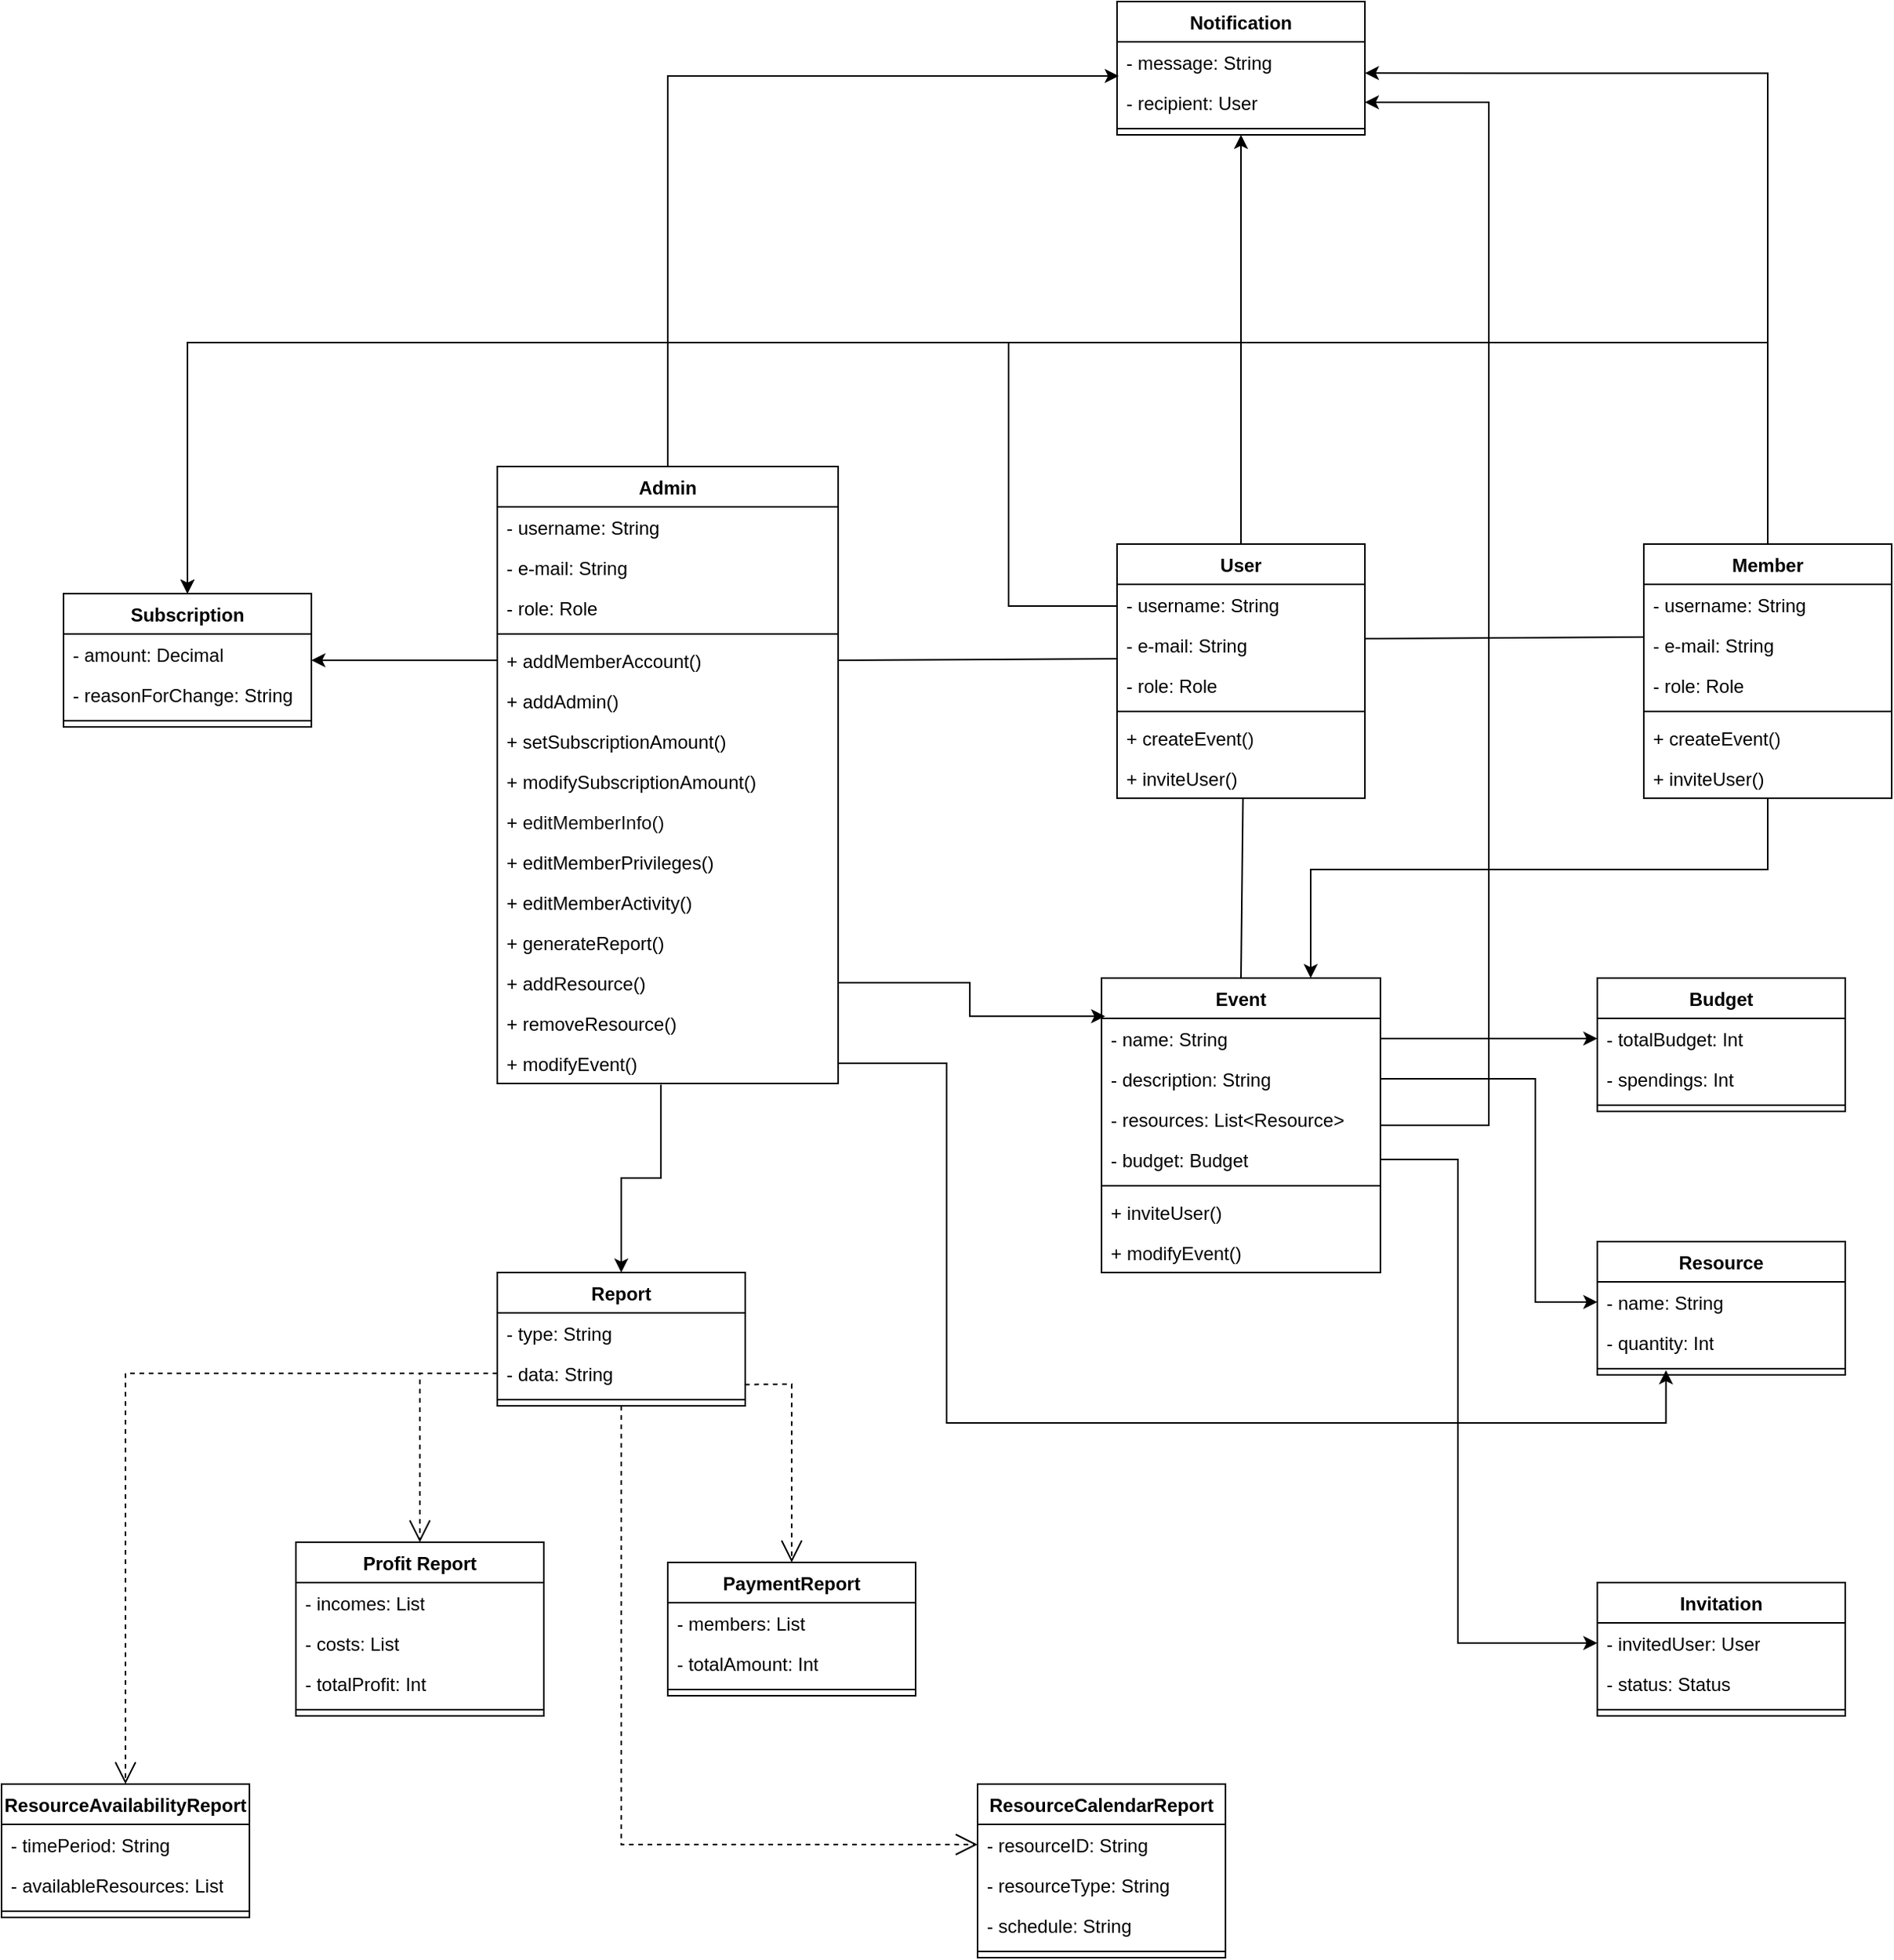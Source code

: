 <mxfile version="24.2.3" type="device">
  <diagram id="I_GkwCb0P6EoIWFP7QN5" name="Pagină-1">
    <mxGraphModel dx="1775" dy="815" grid="1" gridSize="10" guides="1" tooltips="1" connect="1" arrows="1" fold="1" page="1" pageScale="1" pageWidth="3300" pageHeight="4681" math="0" shadow="0">
      <root>
        <mxCell id="0" />
        <mxCell id="1" parent="0" />
        <mxCell id="id1xFzcd4mwG0XDp28xs-1" value="Admin" style="swimlane;fontStyle=1;align=center;verticalAlign=top;childLayout=stackLayout;horizontal=1;startSize=26;horizontalStack=0;resizeParent=1;resizeParentMax=0;resizeLast=0;collapsible=1;marginBottom=0;whiteSpace=wrap;html=1;" vertex="1" parent="1">
          <mxGeometry x="610" y="360" width="220" height="398" as="geometry" />
        </mxCell>
        <mxCell id="id1xFzcd4mwG0XDp28xs-2" value="- username: String" style="text;strokeColor=none;fillColor=none;align=left;verticalAlign=top;spacingLeft=4;spacingRight=4;overflow=hidden;rotatable=0;points=[[0,0.5],[1,0.5]];portConstraint=eastwest;whiteSpace=wrap;html=1;" vertex="1" parent="id1xFzcd4mwG0XDp28xs-1">
          <mxGeometry y="26" width="220" height="26" as="geometry" />
        </mxCell>
        <mxCell id="id1xFzcd4mwG0XDp28xs-3" value="- e-mail: String" style="text;strokeColor=none;fillColor=none;align=left;verticalAlign=top;spacingLeft=4;spacingRight=4;overflow=hidden;rotatable=0;points=[[0,0.5],[1,0.5]];portConstraint=eastwest;whiteSpace=wrap;html=1;" vertex="1" parent="id1xFzcd4mwG0XDp28xs-1">
          <mxGeometry y="52" width="220" height="26" as="geometry" />
        </mxCell>
        <mxCell id="id1xFzcd4mwG0XDp28xs-4" value="- role: Role" style="text;strokeColor=none;fillColor=none;align=left;verticalAlign=top;spacingLeft=4;spacingRight=4;overflow=hidden;rotatable=0;points=[[0,0.5],[1,0.5]];portConstraint=eastwest;whiteSpace=wrap;html=1;" vertex="1" parent="id1xFzcd4mwG0XDp28xs-1">
          <mxGeometry y="78" width="220" height="26" as="geometry" />
        </mxCell>
        <mxCell id="id1xFzcd4mwG0XDp28xs-5" value="" style="line;strokeWidth=1;fillColor=none;align=left;verticalAlign=middle;spacingTop=-1;spacingLeft=3;spacingRight=3;rotatable=0;labelPosition=right;points=[];portConstraint=eastwest;strokeColor=inherit;" vertex="1" parent="id1xFzcd4mwG0XDp28xs-1">
          <mxGeometry y="104" width="220" height="8" as="geometry" />
        </mxCell>
        <mxCell id="id1xFzcd4mwG0XDp28xs-6" value="+ addMemberAccount()" style="text;strokeColor=none;fillColor=none;align=left;verticalAlign=top;spacingLeft=4;spacingRight=4;overflow=hidden;rotatable=0;points=[[0,0.5],[1,0.5]];portConstraint=eastwest;whiteSpace=wrap;html=1;" vertex="1" parent="id1xFzcd4mwG0XDp28xs-1">
          <mxGeometry y="112" width="220" height="26" as="geometry" />
        </mxCell>
        <mxCell id="id1xFzcd4mwG0XDp28xs-7" value="+ addAdmin()" style="text;strokeColor=none;fillColor=none;align=left;verticalAlign=top;spacingLeft=4;spacingRight=4;overflow=hidden;rotatable=0;points=[[0,0.5],[1,0.5]];portConstraint=eastwest;whiteSpace=wrap;html=1;" vertex="1" parent="id1xFzcd4mwG0XDp28xs-1">
          <mxGeometry y="138" width="220" height="26" as="geometry" />
        </mxCell>
        <mxCell id="id1xFzcd4mwG0XDp28xs-71" value="+ setSubscriptionAmount()" style="text;strokeColor=none;fillColor=none;align=left;verticalAlign=top;spacingLeft=4;spacingRight=4;overflow=hidden;rotatable=0;points=[[0,0.5],[1,0.5]];portConstraint=eastwest;whiteSpace=wrap;html=1;" vertex="1" parent="id1xFzcd4mwG0XDp28xs-1">
          <mxGeometry y="164" width="220" height="26" as="geometry" />
        </mxCell>
        <mxCell id="id1xFzcd4mwG0XDp28xs-72" value="+ modifySubscriptionAmount()" style="text;strokeColor=none;fillColor=none;align=left;verticalAlign=top;spacingLeft=4;spacingRight=4;overflow=hidden;rotatable=0;points=[[0,0.5],[1,0.5]];portConstraint=eastwest;whiteSpace=wrap;html=1;" vertex="1" parent="id1xFzcd4mwG0XDp28xs-1">
          <mxGeometry y="190" width="220" height="26" as="geometry" />
        </mxCell>
        <mxCell id="id1xFzcd4mwG0XDp28xs-25" value="+&amp;nbsp;&lt;span style=&quot;font-size: var(--cib-type-body1-font-size); font-weight: var(--cib-type-body1-font-weight); color: rgb(17, 17, 17);&quot;&gt;editMemberInfo()&lt;/span&gt;" style="text;strokeColor=none;fillColor=none;align=left;verticalAlign=top;spacingLeft=4;spacingRight=4;overflow=hidden;rotatable=0;points=[[0,0.5],[1,0.5]];portConstraint=eastwest;whiteSpace=wrap;html=1;" vertex="1" parent="id1xFzcd4mwG0XDp28xs-1">
          <mxGeometry y="216" width="220" height="26" as="geometry" />
        </mxCell>
        <mxCell id="id1xFzcd4mwG0XDp28xs-26" value="+ editMemberPrivileges()" style="text;strokeColor=none;fillColor=none;align=left;verticalAlign=top;spacingLeft=4;spacingRight=4;overflow=hidden;rotatable=0;points=[[0,0.5],[1,0.5]];portConstraint=eastwest;whiteSpace=wrap;html=1;" vertex="1" parent="id1xFzcd4mwG0XDp28xs-1">
          <mxGeometry y="242" width="220" height="26" as="geometry" />
        </mxCell>
        <mxCell id="id1xFzcd4mwG0XDp28xs-27" value="+ editMemberActivity()" style="text;strokeColor=none;fillColor=none;align=left;verticalAlign=top;spacingLeft=4;spacingRight=4;overflow=hidden;rotatable=0;points=[[0,0.5],[1,0.5]];portConstraint=eastwest;whiteSpace=wrap;html=1;" vertex="1" parent="id1xFzcd4mwG0XDp28xs-1">
          <mxGeometry y="268" width="220" height="26" as="geometry" />
        </mxCell>
        <mxCell id="id1xFzcd4mwG0XDp28xs-94" value="+ generateReport()" style="text;strokeColor=none;fillColor=none;align=left;verticalAlign=top;spacingLeft=4;spacingRight=4;overflow=hidden;rotatable=0;points=[[0,0.5],[1,0.5]];portConstraint=eastwest;whiteSpace=wrap;html=1;" vertex="1" parent="id1xFzcd4mwG0XDp28xs-1">
          <mxGeometry y="294" width="220" height="26" as="geometry" />
        </mxCell>
        <mxCell id="id1xFzcd4mwG0XDp28xs-82" value="+ addResource()" style="text;strokeColor=none;fillColor=none;align=left;verticalAlign=top;spacingLeft=4;spacingRight=4;overflow=hidden;rotatable=0;points=[[0,0.5],[1,0.5]];portConstraint=eastwest;whiteSpace=wrap;html=1;" vertex="1" parent="id1xFzcd4mwG0XDp28xs-1">
          <mxGeometry y="320" width="220" height="26" as="geometry" />
        </mxCell>
        <mxCell id="id1xFzcd4mwG0XDp28xs-83" value="+ removeResource()" style="text;strokeColor=none;fillColor=none;align=left;verticalAlign=top;spacingLeft=4;spacingRight=4;overflow=hidden;rotatable=0;points=[[0,0.5],[1,0.5]];portConstraint=eastwest;whiteSpace=wrap;html=1;" vertex="1" parent="id1xFzcd4mwG0XDp28xs-1">
          <mxGeometry y="346" width="220" height="26" as="geometry" />
        </mxCell>
        <mxCell id="id1xFzcd4mwG0XDp28xs-122" value="+ modifyEvent()" style="text;strokeColor=none;fillColor=none;align=left;verticalAlign=top;spacingLeft=4;spacingRight=4;overflow=hidden;rotatable=0;points=[[0,0.5],[1,0.5]];portConstraint=eastwest;whiteSpace=wrap;html=1;" vertex="1" parent="id1xFzcd4mwG0XDp28xs-1">
          <mxGeometry y="372" width="220" height="26" as="geometry" />
        </mxCell>
        <mxCell id="id1xFzcd4mwG0XDp28xs-13" value="Member" style="swimlane;fontStyle=1;align=center;verticalAlign=top;childLayout=stackLayout;horizontal=1;startSize=26;horizontalStack=0;resizeParent=1;resizeParentMax=0;resizeLast=0;collapsible=1;marginBottom=0;whiteSpace=wrap;html=1;" vertex="1" parent="1">
          <mxGeometry x="1350" y="410" width="160" height="164" as="geometry" />
        </mxCell>
        <mxCell id="id1xFzcd4mwG0XDp28xs-14" value="- username: String" style="text;strokeColor=none;fillColor=none;align=left;verticalAlign=top;spacingLeft=4;spacingRight=4;overflow=hidden;rotatable=0;points=[[0,0.5],[1,0.5]];portConstraint=eastwest;whiteSpace=wrap;html=1;" vertex="1" parent="id1xFzcd4mwG0XDp28xs-13">
          <mxGeometry y="26" width="160" height="26" as="geometry" />
        </mxCell>
        <mxCell id="id1xFzcd4mwG0XDp28xs-15" value="- e-mail: String" style="text;strokeColor=none;fillColor=none;align=left;verticalAlign=top;spacingLeft=4;spacingRight=4;overflow=hidden;rotatable=0;points=[[0,0.5],[1,0.5]];portConstraint=eastwest;whiteSpace=wrap;html=1;" vertex="1" parent="id1xFzcd4mwG0XDp28xs-13">
          <mxGeometry y="52" width="160" height="26" as="geometry" />
        </mxCell>
        <mxCell id="id1xFzcd4mwG0XDp28xs-16" value="- role: Role" style="text;strokeColor=none;fillColor=none;align=left;verticalAlign=top;spacingLeft=4;spacingRight=4;overflow=hidden;rotatable=0;points=[[0,0.5],[1,0.5]];portConstraint=eastwest;whiteSpace=wrap;html=1;" vertex="1" parent="id1xFzcd4mwG0XDp28xs-13">
          <mxGeometry y="78" width="160" height="26" as="geometry" />
        </mxCell>
        <mxCell id="id1xFzcd4mwG0XDp28xs-17" value="" style="line;strokeWidth=1;fillColor=none;align=left;verticalAlign=middle;spacingTop=-1;spacingLeft=3;spacingRight=3;rotatable=0;labelPosition=right;points=[];portConstraint=eastwest;strokeColor=inherit;" vertex="1" parent="id1xFzcd4mwG0XDp28xs-13">
          <mxGeometry y="104" width="160" height="8" as="geometry" />
        </mxCell>
        <mxCell id="id1xFzcd4mwG0XDp28xs-135" value="+ createEvent&lt;span style=&quot;font-size: var(--cib-type-body1-font-size); font-weight: var(--cib-type-body1-font-weight); color: rgb(17, 17, 17);&quot;&gt;()&lt;/span&gt;" style="text;strokeColor=none;fillColor=none;align=left;verticalAlign=top;spacingLeft=4;spacingRight=4;overflow=hidden;rotatable=0;points=[[0,0.5],[1,0.5]];portConstraint=eastwest;whiteSpace=wrap;html=1;" vertex="1" parent="id1xFzcd4mwG0XDp28xs-13">
          <mxGeometry y="112" width="160" height="26" as="geometry" />
        </mxCell>
        <mxCell id="id1xFzcd4mwG0XDp28xs-137" value="+ inviteUser()" style="text;strokeColor=none;fillColor=none;align=left;verticalAlign=top;spacingLeft=4;spacingRight=4;overflow=hidden;rotatable=0;points=[[0,0.5],[1,0.5]];portConstraint=eastwest;whiteSpace=wrap;html=1;" vertex="1" parent="id1xFzcd4mwG0XDp28xs-13">
          <mxGeometry y="138" width="160" height="26" as="geometry" />
        </mxCell>
        <mxCell id="id1xFzcd4mwG0XDp28xs-151" style="edgeStyle=orthogonalEdgeStyle;rounded=0;orthogonalLoop=1;jettySize=auto;html=1;entryX=0.5;entryY=0;entryDx=0;entryDy=0;exitX=0;exitY=0.5;exitDx=0;exitDy=0;" edge="1" parent="1" source="id1xFzcd4mwG0XDp28xs-41" target="id1xFzcd4mwG0XDp28xs-73">
          <mxGeometry relative="1" as="geometry">
            <Array as="points">
              <mxPoint x="940" y="450" />
              <mxPoint x="940" y="280" />
              <mxPoint x="410" y="280" />
            </Array>
          </mxGeometry>
        </mxCell>
        <mxCell id="id1xFzcd4mwG0XDp28xs-169" style="edgeStyle=orthogonalEdgeStyle;rounded=0;orthogonalLoop=1;jettySize=auto;html=1;entryX=0.5;entryY=1;entryDx=0;entryDy=0;" edge="1" parent="1" source="id1xFzcd4mwG0XDp28xs-40" target="id1xFzcd4mwG0XDp28xs-123">
          <mxGeometry relative="1" as="geometry" />
        </mxCell>
        <mxCell id="id1xFzcd4mwG0XDp28xs-40" value="User" style="swimlane;fontStyle=1;align=center;verticalAlign=top;childLayout=stackLayout;horizontal=1;startSize=26;horizontalStack=0;resizeParent=1;resizeParentMax=0;resizeLast=0;collapsible=1;marginBottom=0;whiteSpace=wrap;html=1;" vertex="1" parent="1">
          <mxGeometry x="1010" y="410" width="160" height="164" as="geometry" />
        </mxCell>
        <mxCell id="id1xFzcd4mwG0XDp28xs-41" value="- username: String" style="text;strokeColor=none;fillColor=none;align=left;verticalAlign=top;spacingLeft=4;spacingRight=4;overflow=hidden;rotatable=0;points=[[0,0.5],[1,0.5]];portConstraint=eastwest;whiteSpace=wrap;html=1;" vertex="1" parent="id1xFzcd4mwG0XDp28xs-40">
          <mxGeometry y="26" width="160" height="26" as="geometry" />
        </mxCell>
        <mxCell id="id1xFzcd4mwG0XDp28xs-42" value="- e-mail: String" style="text;strokeColor=none;fillColor=none;align=left;verticalAlign=top;spacingLeft=4;spacingRight=4;overflow=hidden;rotatable=0;points=[[0,0.5],[1,0.5]];portConstraint=eastwest;whiteSpace=wrap;html=1;" vertex="1" parent="id1xFzcd4mwG0XDp28xs-40">
          <mxGeometry y="52" width="160" height="26" as="geometry" />
        </mxCell>
        <mxCell id="id1xFzcd4mwG0XDp28xs-43" value="- role: Role" style="text;strokeColor=none;fillColor=none;align=left;verticalAlign=top;spacingLeft=4;spacingRight=4;overflow=hidden;rotatable=0;points=[[0,0.5],[1,0.5]];portConstraint=eastwest;whiteSpace=wrap;html=1;" vertex="1" parent="id1xFzcd4mwG0XDp28xs-40">
          <mxGeometry y="78" width="160" height="26" as="geometry" />
        </mxCell>
        <mxCell id="id1xFzcd4mwG0XDp28xs-44" value="" style="line;strokeWidth=1;fillColor=none;align=left;verticalAlign=middle;spacingTop=-1;spacingLeft=3;spacingRight=3;rotatable=0;labelPosition=right;points=[];portConstraint=eastwest;strokeColor=inherit;" vertex="1" parent="id1xFzcd4mwG0XDp28xs-40">
          <mxGeometry y="104" width="160" height="8" as="geometry" />
        </mxCell>
        <mxCell id="id1xFzcd4mwG0XDp28xs-45" value="+ createEvent&lt;span style=&quot;font-size: var(--cib-type-body1-font-size); font-weight: var(--cib-type-body1-font-weight); color: rgb(17, 17, 17);&quot;&gt;()&lt;/span&gt;" style="text;strokeColor=none;fillColor=none;align=left;verticalAlign=top;spacingLeft=4;spacingRight=4;overflow=hidden;rotatable=0;points=[[0,0.5],[1,0.5]];portConstraint=eastwest;whiteSpace=wrap;html=1;" vertex="1" parent="id1xFzcd4mwG0XDp28xs-40">
          <mxGeometry y="112" width="160" height="26" as="geometry" />
        </mxCell>
        <mxCell id="id1xFzcd4mwG0XDp28xs-46" value="+ inviteUser()" style="text;strokeColor=none;fillColor=none;align=left;verticalAlign=top;spacingLeft=4;spacingRight=4;overflow=hidden;rotatable=0;points=[[0,0.5],[1,0.5]];portConstraint=eastwest;whiteSpace=wrap;html=1;" vertex="1" parent="id1xFzcd4mwG0XDp28xs-40">
          <mxGeometry y="138" width="160" height="26" as="geometry" />
        </mxCell>
        <mxCell id="id1xFzcd4mwG0XDp28xs-172" style="edgeStyle=orthogonalEdgeStyle;rounded=0;orthogonalLoop=1;jettySize=auto;html=1;entryX=1;entryY=0.5;entryDx=0;entryDy=0;" edge="1" parent="1" source="id1xFzcd4mwG0XDp28xs-47" target="id1xFzcd4mwG0XDp28xs-125">
          <mxGeometry relative="1" as="geometry">
            <Array as="points">
              <mxPoint x="1250" y="785" />
              <mxPoint x="1250" y="125" />
            </Array>
          </mxGeometry>
        </mxCell>
        <mxCell id="id1xFzcd4mwG0XDp28xs-47" value="Event" style="swimlane;fontStyle=1;align=center;verticalAlign=top;childLayout=stackLayout;horizontal=1;startSize=26;horizontalStack=0;resizeParent=1;resizeParentMax=0;resizeLast=0;collapsible=1;marginBottom=0;whiteSpace=wrap;html=1;" vertex="1" parent="1">
          <mxGeometry x="1000" y="690" width="180" height="190" as="geometry" />
        </mxCell>
        <mxCell id="id1xFzcd4mwG0XDp28xs-48" value="- name: String" style="text;strokeColor=none;fillColor=none;align=left;verticalAlign=top;spacingLeft=4;spacingRight=4;overflow=hidden;rotatable=0;points=[[0,0.5],[1,0.5]];portConstraint=eastwest;whiteSpace=wrap;html=1;" vertex="1" parent="id1xFzcd4mwG0XDp28xs-47">
          <mxGeometry y="26" width="180" height="26" as="geometry" />
        </mxCell>
        <mxCell id="id1xFzcd4mwG0XDp28xs-49" value="- description: String" style="text;strokeColor=none;fillColor=none;align=left;verticalAlign=top;spacingLeft=4;spacingRight=4;overflow=hidden;rotatable=0;points=[[0,0.5],[1,0.5]];portConstraint=eastwest;whiteSpace=wrap;html=1;" vertex="1" parent="id1xFzcd4mwG0XDp28xs-47">
          <mxGeometry y="52" width="180" height="26" as="geometry" />
        </mxCell>
        <mxCell id="id1xFzcd4mwG0XDp28xs-50" value="- resources: List&amp;lt;Resource&amp;gt;" style="text;strokeColor=none;fillColor=none;align=left;verticalAlign=top;spacingLeft=4;spacingRight=4;overflow=hidden;rotatable=0;points=[[0,0.5],[1,0.5]];portConstraint=eastwest;whiteSpace=wrap;html=1;" vertex="1" parent="id1xFzcd4mwG0XDp28xs-47">
          <mxGeometry y="78" width="180" height="26" as="geometry" />
        </mxCell>
        <mxCell id="id1xFzcd4mwG0XDp28xs-51" value="- budget: Budget" style="text;strokeColor=none;fillColor=none;align=left;verticalAlign=top;spacingLeft=4;spacingRight=4;overflow=hidden;rotatable=0;points=[[0,0.5],[1,0.5]];portConstraint=eastwest;whiteSpace=wrap;html=1;" vertex="1" parent="id1xFzcd4mwG0XDp28xs-47">
          <mxGeometry y="104" width="180" height="26" as="geometry" />
        </mxCell>
        <mxCell id="id1xFzcd4mwG0XDp28xs-52" value="" style="line;strokeWidth=1;fillColor=none;align=left;verticalAlign=middle;spacingTop=-1;spacingLeft=3;spacingRight=3;rotatable=0;labelPosition=right;points=[];portConstraint=eastwest;strokeColor=inherit;" vertex="1" parent="id1xFzcd4mwG0XDp28xs-47">
          <mxGeometry y="130" width="180" height="8" as="geometry" />
        </mxCell>
        <mxCell id="id1xFzcd4mwG0XDp28xs-53" value="+ inviteUser()" style="text;strokeColor=none;fillColor=none;align=left;verticalAlign=top;spacingLeft=4;spacingRight=4;overflow=hidden;rotatable=0;points=[[0,0.5],[1,0.5]];portConstraint=eastwest;whiteSpace=wrap;html=1;" vertex="1" parent="id1xFzcd4mwG0XDp28xs-47">
          <mxGeometry y="138" width="180" height="26" as="geometry" />
        </mxCell>
        <mxCell id="id1xFzcd4mwG0XDp28xs-133" value="+ modifyEvent()" style="text;strokeColor=none;fillColor=none;align=left;verticalAlign=top;spacingLeft=4;spacingRight=4;overflow=hidden;rotatable=0;points=[[0,0.5],[1,0.5]];portConstraint=eastwest;whiteSpace=wrap;html=1;" vertex="1" parent="id1xFzcd4mwG0XDp28xs-47">
          <mxGeometry y="164" width="180" height="26" as="geometry" />
        </mxCell>
        <mxCell id="id1xFzcd4mwG0XDp28xs-54" value="Resource" style="swimlane;fontStyle=1;align=center;verticalAlign=top;childLayout=stackLayout;horizontal=1;startSize=26;horizontalStack=0;resizeParent=1;resizeParentMax=0;resizeLast=0;collapsible=1;marginBottom=0;whiteSpace=wrap;html=1;" vertex="1" parent="1">
          <mxGeometry x="1320" y="860" width="160" height="86" as="geometry" />
        </mxCell>
        <mxCell id="id1xFzcd4mwG0XDp28xs-55" value="- name: String" style="text;strokeColor=none;fillColor=none;align=left;verticalAlign=top;spacingLeft=4;spacingRight=4;overflow=hidden;rotatable=0;points=[[0,0.5],[1,0.5]];portConstraint=eastwest;whiteSpace=wrap;html=1;" vertex="1" parent="id1xFzcd4mwG0XDp28xs-54">
          <mxGeometry y="26" width="160" height="26" as="geometry" />
        </mxCell>
        <mxCell id="id1xFzcd4mwG0XDp28xs-56" value="- quantity: Int" style="text;strokeColor=none;fillColor=none;align=left;verticalAlign=top;spacingLeft=4;spacingRight=4;overflow=hidden;rotatable=0;points=[[0,0.5],[1,0.5]];portConstraint=eastwest;whiteSpace=wrap;html=1;" vertex="1" parent="id1xFzcd4mwG0XDp28xs-54">
          <mxGeometry y="52" width="160" height="26" as="geometry" />
        </mxCell>
        <mxCell id="id1xFzcd4mwG0XDp28xs-57" value="" style="line;strokeWidth=1;fillColor=none;align=left;verticalAlign=middle;spacingTop=-1;spacingLeft=3;spacingRight=3;rotatable=0;labelPosition=right;points=[];portConstraint=eastwest;strokeColor=inherit;" vertex="1" parent="id1xFzcd4mwG0XDp28xs-54">
          <mxGeometry y="78" width="160" height="8" as="geometry" />
        </mxCell>
        <mxCell id="id1xFzcd4mwG0XDp28xs-58" value="Budget" style="swimlane;fontStyle=1;align=center;verticalAlign=top;childLayout=stackLayout;horizontal=1;startSize=26;horizontalStack=0;resizeParent=1;resizeParentMax=0;resizeLast=0;collapsible=1;marginBottom=0;whiteSpace=wrap;html=1;" vertex="1" parent="1">
          <mxGeometry x="1320" y="690" width="160" height="86" as="geometry" />
        </mxCell>
        <mxCell id="id1xFzcd4mwG0XDp28xs-59" value="- totalBudget: Int" style="text;strokeColor=none;fillColor=none;align=left;verticalAlign=top;spacingLeft=4;spacingRight=4;overflow=hidden;rotatable=0;points=[[0,0.5],[1,0.5]];portConstraint=eastwest;whiteSpace=wrap;html=1;" vertex="1" parent="id1xFzcd4mwG0XDp28xs-58">
          <mxGeometry y="26" width="160" height="26" as="geometry" />
        </mxCell>
        <mxCell id="id1xFzcd4mwG0XDp28xs-60" value="- spendings: Int" style="text;strokeColor=none;fillColor=none;align=left;verticalAlign=top;spacingLeft=4;spacingRight=4;overflow=hidden;rotatable=0;points=[[0,0.5],[1,0.5]];portConstraint=eastwest;whiteSpace=wrap;html=1;" vertex="1" parent="id1xFzcd4mwG0XDp28xs-58">
          <mxGeometry y="52" width="160" height="26" as="geometry" />
        </mxCell>
        <mxCell id="id1xFzcd4mwG0XDp28xs-61" value="" style="line;strokeWidth=1;fillColor=none;align=left;verticalAlign=middle;spacingTop=-1;spacingLeft=3;spacingRight=3;rotatable=0;labelPosition=right;points=[];portConstraint=eastwest;strokeColor=inherit;" vertex="1" parent="id1xFzcd4mwG0XDp28xs-58">
          <mxGeometry y="78" width="160" height="8" as="geometry" />
        </mxCell>
        <mxCell id="id1xFzcd4mwG0XDp28xs-62" value="Invitation" style="swimlane;fontStyle=1;align=center;verticalAlign=top;childLayout=stackLayout;horizontal=1;startSize=26;horizontalStack=0;resizeParent=1;resizeParentMax=0;resizeLast=0;collapsible=1;marginBottom=0;whiteSpace=wrap;html=1;" vertex="1" parent="1">
          <mxGeometry x="1320" y="1080" width="160" height="86" as="geometry" />
        </mxCell>
        <mxCell id="id1xFzcd4mwG0XDp28xs-63" value="- invitedUser: User" style="text;strokeColor=none;fillColor=none;align=left;verticalAlign=top;spacingLeft=4;spacingRight=4;overflow=hidden;rotatable=0;points=[[0,0.5],[1,0.5]];portConstraint=eastwest;whiteSpace=wrap;html=1;" vertex="1" parent="id1xFzcd4mwG0XDp28xs-62">
          <mxGeometry y="26" width="160" height="26" as="geometry" />
        </mxCell>
        <mxCell id="id1xFzcd4mwG0XDp28xs-64" value="- status: Status" style="text;strokeColor=none;fillColor=none;align=left;verticalAlign=top;spacingLeft=4;spacingRight=4;overflow=hidden;rotatable=0;points=[[0,0.5],[1,0.5]];portConstraint=eastwest;whiteSpace=wrap;html=1;" vertex="1" parent="id1xFzcd4mwG0XDp28xs-62">
          <mxGeometry y="52" width="160" height="26" as="geometry" />
        </mxCell>
        <mxCell id="id1xFzcd4mwG0XDp28xs-65" value="" style="line;strokeWidth=1;fillColor=none;align=left;verticalAlign=middle;spacingTop=-1;spacingLeft=3;spacingRight=3;rotatable=0;labelPosition=right;points=[];portConstraint=eastwest;strokeColor=inherit;" vertex="1" parent="id1xFzcd4mwG0XDp28xs-62">
          <mxGeometry y="78" width="160" height="8" as="geometry" />
        </mxCell>
        <mxCell id="id1xFzcd4mwG0XDp28xs-73" value="Subscription" style="swimlane;fontStyle=1;align=center;verticalAlign=top;childLayout=stackLayout;horizontal=1;startSize=26;horizontalStack=0;resizeParent=1;resizeParentMax=0;resizeLast=0;collapsible=1;marginBottom=0;whiteSpace=wrap;html=1;" vertex="1" parent="1">
          <mxGeometry x="330" y="442" width="160" height="86" as="geometry" />
        </mxCell>
        <mxCell id="id1xFzcd4mwG0XDp28xs-74" value="- amount: Decimal" style="text;strokeColor=none;fillColor=none;align=left;verticalAlign=top;spacingLeft=4;spacingRight=4;overflow=hidden;rotatable=0;points=[[0,0.5],[1,0.5]];portConstraint=eastwest;whiteSpace=wrap;html=1;" vertex="1" parent="id1xFzcd4mwG0XDp28xs-73">
          <mxGeometry y="26" width="160" height="26" as="geometry" />
        </mxCell>
        <mxCell id="id1xFzcd4mwG0XDp28xs-75" value="- reasonForChange: String" style="text;strokeColor=none;fillColor=none;align=left;verticalAlign=top;spacingLeft=4;spacingRight=4;overflow=hidden;rotatable=0;points=[[0,0.5],[1,0.5]];portConstraint=eastwest;whiteSpace=wrap;html=1;" vertex="1" parent="id1xFzcd4mwG0XDp28xs-73">
          <mxGeometry y="52" width="160" height="26" as="geometry" />
        </mxCell>
        <mxCell id="id1xFzcd4mwG0XDp28xs-76" value="" style="line;strokeWidth=1;fillColor=none;align=left;verticalAlign=middle;spacingTop=-1;spacingLeft=3;spacingRight=3;rotatable=0;labelPosition=right;points=[];portConstraint=eastwest;strokeColor=inherit;" vertex="1" parent="id1xFzcd4mwG0XDp28xs-73">
          <mxGeometry y="78" width="160" height="8" as="geometry" />
        </mxCell>
        <mxCell id="id1xFzcd4mwG0XDp28xs-99" value="PaymentReport" style="swimlane;fontStyle=1;align=center;verticalAlign=top;childLayout=stackLayout;horizontal=1;startSize=26;horizontalStack=0;resizeParent=1;resizeParentMax=0;resizeLast=0;collapsible=1;marginBottom=0;whiteSpace=wrap;html=1;" vertex="1" parent="1">
          <mxGeometry x="720" y="1067" width="160" height="86" as="geometry" />
        </mxCell>
        <mxCell id="id1xFzcd4mwG0XDp28xs-100" value="- members: List" style="text;strokeColor=none;fillColor=none;align=left;verticalAlign=top;spacingLeft=4;spacingRight=4;overflow=hidden;rotatable=0;points=[[0,0.5],[1,0.5]];portConstraint=eastwest;whiteSpace=wrap;html=1;" vertex="1" parent="id1xFzcd4mwG0XDp28xs-99">
          <mxGeometry y="26" width="160" height="26" as="geometry" />
        </mxCell>
        <mxCell id="id1xFzcd4mwG0XDp28xs-101" value="- totalAmount: Int" style="text;strokeColor=none;fillColor=none;align=left;verticalAlign=top;spacingLeft=4;spacingRight=4;overflow=hidden;rotatable=0;points=[[0,0.5],[1,0.5]];portConstraint=eastwest;whiteSpace=wrap;html=1;" vertex="1" parent="id1xFzcd4mwG0XDp28xs-99">
          <mxGeometry y="52" width="160" height="26" as="geometry" />
        </mxCell>
        <mxCell id="id1xFzcd4mwG0XDp28xs-102" value="" style="line;strokeWidth=1;fillColor=none;align=left;verticalAlign=middle;spacingTop=-1;spacingLeft=3;spacingRight=3;rotatable=0;labelPosition=right;points=[];portConstraint=eastwest;strokeColor=inherit;" vertex="1" parent="id1xFzcd4mwG0XDp28xs-99">
          <mxGeometry y="78" width="160" height="8" as="geometry" />
        </mxCell>
        <mxCell id="id1xFzcd4mwG0XDp28xs-103" value="Profit Report" style="swimlane;fontStyle=1;align=center;verticalAlign=top;childLayout=stackLayout;horizontal=1;startSize=26;horizontalStack=0;resizeParent=1;resizeParentMax=0;resizeLast=0;collapsible=1;marginBottom=0;whiteSpace=wrap;html=1;" vertex="1" parent="1">
          <mxGeometry x="480" y="1054" width="160" height="112" as="geometry" />
        </mxCell>
        <mxCell id="id1xFzcd4mwG0XDp28xs-104" value="- incomes: List" style="text;strokeColor=none;fillColor=none;align=left;verticalAlign=top;spacingLeft=4;spacingRight=4;overflow=hidden;rotatable=0;points=[[0,0.5],[1,0.5]];portConstraint=eastwest;whiteSpace=wrap;html=1;" vertex="1" parent="id1xFzcd4mwG0XDp28xs-103">
          <mxGeometry y="26" width="160" height="26" as="geometry" />
        </mxCell>
        <mxCell id="id1xFzcd4mwG0XDp28xs-105" value="- costs: List" style="text;strokeColor=none;fillColor=none;align=left;verticalAlign=top;spacingLeft=4;spacingRight=4;overflow=hidden;rotatable=0;points=[[0,0.5],[1,0.5]];portConstraint=eastwest;whiteSpace=wrap;html=1;" vertex="1" parent="id1xFzcd4mwG0XDp28xs-103">
          <mxGeometry y="52" width="160" height="26" as="geometry" />
        </mxCell>
        <mxCell id="id1xFzcd4mwG0XDp28xs-106" value="- totalProfit: Int" style="text;strokeColor=none;fillColor=none;align=left;verticalAlign=top;spacingLeft=4;spacingRight=4;overflow=hidden;rotatable=0;points=[[0,0.5],[1,0.5]];portConstraint=eastwest;whiteSpace=wrap;html=1;" vertex="1" parent="id1xFzcd4mwG0XDp28xs-103">
          <mxGeometry y="78" width="160" height="26" as="geometry" />
        </mxCell>
        <mxCell id="id1xFzcd4mwG0XDp28xs-107" value="" style="line;strokeWidth=1;fillColor=none;align=left;verticalAlign=middle;spacingTop=-1;spacingLeft=3;spacingRight=3;rotatable=0;labelPosition=right;points=[];portConstraint=eastwest;strokeColor=inherit;" vertex="1" parent="id1xFzcd4mwG0XDp28xs-103">
          <mxGeometry y="104" width="160" height="8" as="geometry" />
        </mxCell>
        <mxCell id="id1xFzcd4mwG0XDp28xs-108" value="ResourceAvailabilityReport" style="swimlane;fontStyle=1;align=center;verticalAlign=top;childLayout=stackLayout;horizontal=1;startSize=26;horizontalStack=0;resizeParent=1;resizeParentMax=0;resizeLast=0;collapsible=1;marginBottom=0;whiteSpace=wrap;html=1;" vertex="1" parent="1">
          <mxGeometry x="290" y="1210" width="160" height="86" as="geometry" />
        </mxCell>
        <mxCell id="id1xFzcd4mwG0XDp28xs-109" value="- timePeriod: String" style="text;strokeColor=none;fillColor=none;align=left;verticalAlign=top;spacingLeft=4;spacingRight=4;overflow=hidden;rotatable=0;points=[[0,0.5],[1,0.5]];portConstraint=eastwest;whiteSpace=wrap;html=1;" vertex="1" parent="id1xFzcd4mwG0XDp28xs-108">
          <mxGeometry y="26" width="160" height="26" as="geometry" />
        </mxCell>
        <mxCell id="id1xFzcd4mwG0XDp28xs-110" value="- availableResources: List" style="text;strokeColor=none;fillColor=none;align=left;verticalAlign=top;spacingLeft=4;spacingRight=4;overflow=hidden;rotatable=0;points=[[0,0.5],[1,0.5]];portConstraint=eastwest;whiteSpace=wrap;html=1;" vertex="1" parent="id1xFzcd4mwG0XDp28xs-108">
          <mxGeometry y="52" width="160" height="26" as="geometry" />
        </mxCell>
        <mxCell id="id1xFzcd4mwG0XDp28xs-111" value="" style="line;strokeWidth=1;fillColor=none;align=left;verticalAlign=middle;spacingTop=-1;spacingLeft=3;spacingRight=3;rotatable=0;labelPosition=right;points=[];portConstraint=eastwest;strokeColor=inherit;" vertex="1" parent="id1xFzcd4mwG0XDp28xs-108">
          <mxGeometry y="78" width="160" height="8" as="geometry" />
        </mxCell>
        <mxCell id="id1xFzcd4mwG0XDp28xs-112" value="ResourceCalendarReport" style="swimlane;fontStyle=1;align=center;verticalAlign=top;childLayout=stackLayout;horizontal=1;startSize=26;horizontalStack=0;resizeParent=1;resizeParentMax=0;resizeLast=0;collapsible=1;marginBottom=0;whiteSpace=wrap;html=1;" vertex="1" parent="1">
          <mxGeometry x="920" y="1210" width="160" height="112" as="geometry" />
        </mxCell>
        <mxCell id="id1xFzcd4mwG0XDp28xs-113" value="- resourceID: String" style="text;strokeColor=none;fillColor=none;align=left;verticalAlign=top;spacingLeft=4;spacingRight=4;overflow=hidden;rotatable=0;points=[[0,0.5],[1,0.5]];portConstraint=eastwest;whiteSpace=wrap;html=1;" vertex="1" parent="id1xFzcd4mwG0XDp28xs-112">
          <mxGeometry y="26" width="160" height="26" as="geometry" />
        </mxCell>
        <mxCell id="id1xFzcd4mwG0XDp28xs-114" value="- resourceType: String" style="text;strokeColor=none;fillColor=none;align=left;verticalAlign=top;spacingLeft=4;spacingRight=4;overflow=hidden;rotatable=0;points=[[0,0.5],[1,0.5]];portConstraint=eastwest;whiteSpace=wrap;html=1;" vertex="1" parent="id1xFzcd4mwG0XDp28xs-112">
          <mxGeometry y="52" width="160" height="26" as="geometry" />
        </mxCell>
        <mxCell id="id1xFzcd4mwG0XDp28xs-115" value="- schedule: String" style="text;strokeColor=none;fillColor=none;align=left;verticalAlign=top;spacingLeft=4;spacingRight=4;overflow=hidden;rotatable=0;points=[[0,0.5],[1,0.5]];portConstraint=eastwest;whiteSpace=wrap;html=1;" vertex="1" parent="id1xFzcd4mwG0XDp28xs-112">
          <mxGeometry y="78" width="160" height="26" as="geometry" />
        </mxCell>
        <mxCell id="id1xFzcd4mwG0XDp28xs-116" value="" style="line;strokeWidth=1;fillColor=none;align=left;verticalAlign=middle;spacingTop=-1;spacingLeft=3;spacingRight=3;rotatable=0;labelPosition=right;points=[];portConstraint=eastwest;strokeColor=inherit;" vertex="1" parent="id1xFzcd4mwG0XDp28xs-112">
          <mxGeometry y="104" width="160" height="8" as="geometry" />
        </mxCell>
        <mxCell id="id1xFzcd4mwG0XDp28xs-123" value="Notification" style="swimlane;fontStyle=1;align=center;verticalAlign=top;childLayout=stackLayout;horizontal=1;startSize=26;horizontalStack=0;resizeParent=1;resizeParentMax=0;resizeLast=0;collapsible=1;marginBottom=0;whiteSpace=wrap;html=1;" vertex="1" parent="1">
          <mxGeometry x="1010" y="60" width="160" height="86" as="geometry" />
        </mxCell>
        <mxCell id="id1xFzcd4mwG0XDp28xs-124" value="- message: String" style="text;strokeColor=none;fillColor=none;align=left;verticalAlign=top;spacingLeft=4;spacingRight=4;overflow=hidden;rotatable=0;points=[[0,0.5],[1,0.5]];portConstraint=eastwest;whiteSpace=wrap;html=1;" vertex="1" parent="id1xFzcd4mwG0XDp28xs-123">
          <mxGeometry y="26" width="160" height="26" as="geometry" />
        </mxCell>
        <mxCell id="id1xFzcd4mwG0XDp28xs-125" value="- recipient: User" style="text;strokeColor=none;fillColor=none;align=left;verticalAlign=top;spacingLeft=4;spacingRight=4;overflow=hidden;rotatable=0;points=[[0,0.5],[1,0.5]];portConstraint=eastwest;whiteSpace=wrap;html=1;" vertex="1" parent="id1xFzcd4mwG0XDp28xs-123">
          <mxGeometry y="52" width="160" height="26" as="geometry" />
        </mxCell>
        <mxCell id="id1xFzcd4mwG0XDp28xs-126" value="" style="line;strokeWidth=1;fillColor=none;align=left;verticalAlign=middle;spacingTop=-1;spacingLeft=3;spacingRight=3;rotatable=0;labelPosition=right;points=[];portConstraint=eastwest;strokeColor=inherit;" vertex="1" parent="id1xFzcd4mwG0XDp28xs-123">
          <mxGeometry y="78" width="160" height="8" as="geometry" />
        </mxCell>
        <mxCell id="id1xFzcd4mwG0XDp28xs-140" value="" style="endArrow=none;html=1;rounded=0;exitX=1;exitY=0.5;exitDx=0;exitDy=0;" edge="1" parent="1" source="id1xFzcd4mwG0XDp28xs-6">
          <mxGeometry width="50" height="50" relative="1" as="geometry">
            <mxPoint x="880" y="530" as="sourcePoint" />
            <mxPoint x="1010" y="484" as="targetPoint" />
          </mxGeometry>
        </mxCell>
        <mxCell id="id1xFzcd4mwG0XDp28xs-141" value="" style="endArrow=none;html=1;rounded=0;exitX=1;exitY=0.5;exitDx=0;exitDy=0;" edge="1" parent="1">
          <mxGeometry width="50" height="50" relative="1" as="geometry">
            <mxPoint x="1170" y="471" as="sourcePoint" />
            <mxPoint x="1350" y="470" as="targetPoint" />
          </mxGeometry>
        </mxCell>
        <mxCell id="id1xFzcd4mwG0XDp28xs-142" value="" style="endArrow=none;html=1;rounded=0;exitX=0.508;exitY=1.014;exitDx=0;exitDy=0;exitPerimeter=0;" edge="1" parent="1" source="id1xFzcd4mwG0XDp28xs-46">
          <mxGeometry width="50" height="50" relative="1" as="geometry">
            <mxPoint x="1090" y="580" as="sourcePoint" />
            <mxPoint x="1090" y="690" as="targetPoint" />
          </mxGeometry>
        </mxCell>
        <mxCell id="id1xFzcd4mwG0XDp28xs-147" style="edgeStyle=orthogonalEdgeStyle;rounded=0;orthogonalLoop=1;jettySize=auto;html=1;" edge="1" parent="1" source="id1xFzcd4mwG0XDp28xs-48" target="id1xFzcd4mwG0XDp28xs-59">
          <mxGeometry relative="1" as="geometry" />
        </mxCell>
        <mxCell id="id1xFzcd4mwG0XDp28xs-148" style="edgeStyle=orthogonalEdgeStyle;rounded=0;orthogonalLoop=1;jettySize=auto;html=1;entryX=0;entryY=0.5;entryDx=0;entryDy=0;" edge="1" parent="1" source="id1xFzcd4mwG0XDp28xs-49">
          <mxGeometry relative="1" as="geometry">
            <mxPoint x="1320" y="899" as="targetPoint" />
            <Array as="points">
              <mxPoint x="1280" y="755" />
              <mxPoint x="1280" y="899" />
            </Array>
          </mxGeometry>
        </mxCell>
        <mxCell id="id1xFzcd4mwG0XDp28xs-149" style="edgeStyle=orthogonalEdgeStyle;rounded=0;orthogonalLoop=1;jettySize=auto;html=1;entryX=0;entryY=0.5;entryDx=0;entryDy=0;" edge="1" parent="1" source="id1xFzcd4mwG0XDp28xs-51" target="id1xFzcd4mwG0XDp28xs-63">
          <mxGeometry relative="1" as="geometry">
            <Array as="points">
              <mxPoint x="1230" y="807" />
              <mxPoint x="1230" y="1119" />
            </Array>
          </mxGeometry>
        </mxCell>
        <mxCell id="id1xFzcd4mwG0XDp28xs-150" style="edgeStyle=orthogonalEdgeStyle;rounded=0;orthogonalLoop=1;jettySize=auto;html=1;entryX=1;entryY=0.5;entryDx=0;entryDy=0;" edge="1" parent="1" source="id1xFzcd4mwG0XDp28xs-6" target="id1xFzcd4mwG0XDp28xs-73">
          <mxGeometry relative="1" as="geometry" />
        </mxCell>
        <mxCell id="id1xFzcd4mwG0XDp28xs-152" style="edgeStyle=orthogonalEdgeStyle;rounded=0;orthogonalLoop=1;jettySize=auto;html=1;entryX=0.277;entryY=0.625;entryDx=0;entryDy=0;entryPerimeter=0;" edge="1" parent="1" source="id1xFzcd4mwG0XDp28xs-122" target="id1xFzcd4mwG0XDp28xs-57">
          <mxGeometry relative="1" as="geometry">
            <Array as="points">
              <mxPoint x="900" y="745" />
              <mxPoint x="900" y="977" />
              <mxPoint x="1364" y="977" />
            </Array>
          </mxGeometry>
        </mxCell>
        <mxCell id="id1xFzcd4mwG0XDp28xs-153" style="edgeStyle=orthogonalEdgeStyle;rounded=0;orthogonalLoop=1;jettySize=auto;html=1;exitX=0.5;exitY=0;exitDx=0;exitDy=0;entryX=0.5;entryY=0;entryDx=0;entryDy=0;" edge="1" parent="1" source="id1xFzcd4mwG0XDp28xs-13" target="id1xFzcd4mwG0XDp28xs-73">
          <mxGeometry relative="1" as="geometry">
            <mxPoint x="410" y="440" as="targetPoint" />
            <Array as="points">
              <mxPoint x="1430" y="280" />
              <mxPoint x="410" y="280" />
            </Array>
          </mxGeometry>
        </mxCell>
        <mxCell id="id1xFzcd4mwG0XDp28xs-154" style="edgeStyle=orthogonalEdgeStyle;rounded=0;orthogonalLoop=1;jettySize=auto;html=1;entryX=0.75;entryY=0;entryDx=0;entryDy=0;" edge="1" parent="1" source="id1xFzcd4mwG0XDp28xs-137" target="id1xFzcd4mwG0XDp28xs-47">
          <mxGeometry relative="1" as="geometry">
            <Array as="points">
              <mxPoint x="1430" y="620" />
              <mxPoint x="1135" y="620" />
            </Array>
          </mxGeometry>
        </mxCell>
        <mxCell id="id1xFzcd4mwG0XDp28xs-155" style="edgeStyle=orthogonalEdgeStyle;rounded=0;orthogonalLoop=1;jettySize=auto;html=1;entryX=0.013;entryY=-0.053;entryDx=0;entryDy=0;entryPerimeter=0;" edge="1" parent="1" source="id1xFzcd4mwG0XDp28xs-82" target="id1xFzcd4mwG0XDp28xs-48">
          <mxGeometry relative="1" as="geometry" />
        </mxCell>
        <mxCell id="id1xFzcd4mwG0XDp28xs-156" value="Report" style="swimlane;fontStyle=1;align=center;verticalAlign=top;childLayout=stackLayout;horizontal=1;startSize=26;horizontalStack=0;resizeParent=1;resizeParentMax=0;resizeLast=0;collapsible=1;marginBottom=0;whiteSpace=wrap;html=1;" vertex="1" parent="1">
          <mxGeometry x="610" y="880" width="160" height="86" as="geometry" />
        </mxCell>
        <mxCell id="id1xFzcd4mwG0XDp28xs-157" value="- type: String" style="text;strokeColor=none;fillColor=none;align=left;verticalAlign=top;spacingLeft=4;spacingRight=4;overflow=hidden;rotatable=0;points=[[0,0.5],[1,0.5]];portConstraint=eastwest;whiteSpace=wrap;html=1;" vertex="1" parent="id1xFzcd4mwG0XDp28xs-156">
          <mxGeometry y="26" width="160" height="26" as="geometry" />
        </mxCell>
        <mxCell id="id1xFzcd4mwG0XDp28xs-158" value="- data: String" style="text;strokeColor=none;fillColor=none;align=left;verticalAlign=top;spacingLeft=4;spacingRight=4;overflow=hidden;rotatable=0;points=[[0,0.5],[1,0.5]];portConstraint=eastwest;whiteSpace=wrap;html=1;" vertex="1" parent="id1xFzcd4mwG0XDp28xs-156">
          <mxGeometry y="52" width="160" height="26" as="geometry" />
        </mxCell>
        <mxCell id="id1xFzcd4mwG0XDp28xs-159" value="" style="line;strokeWidth=1;fillColor=none;align=left;verticalAlign=middle;spacingTop=-1;spacingLeft=3;spacingRight=3;rotatable=0;labelPosition=right;points=[];portConstraint=eastwest;strokeColor=inherit;" vertex="1" parent="id1xFzcd4mwG0XDp28xs-156">
          <mxGeometry y="78" width="160" height="8" as="geometry" />
        </mxCell>
        <mxCell id="id1xFzcd4mwG0XDp28xs-164" value="" style="endArrow=open;endSize=12;dashed=1;html=1;rounded=0;exitX=0;exitY=0.5;exitDx=0;exitDy=0;entryX=0.5;entryY=0;entryDx=0;entryDy=0;" edge="1" parent="1" source="id1xFzcd4mwG0XDp28xs-158" target="id1xFzcd4mwG0XDp28xs-103">
          <mxGeometry width="160" relative="1" as="geometry">
            <mxPoint x="650" y="1130" as="sourcePoint" />
            <mxPoint x="810" y="1130" as="targetPoint" />
            <Array as="points">
              <mxPoint x="560" y="945" />
            </Array>
          </mxGeometry>
        </mxCell>
        <mxCell id="id1xFzcd4mwG0XDp28xs-165" value="" style="endArrow=open;endSize=12;dashed=1;html=1;rounded=0;exitX=0;exitY=0.5;exitDx=0;exitDy=0;entryX=0.5;entryY=0;entryDx=0;entryDy=0;" edge="1" parent="1" source="id1xFzcd4mwG0XDp28xs-158" target="id1xFzcd4mwG0XDp28xs-108">
          <mxGeometry width="160" relative="1" as="geometry">
            <mxPoint x="620" y="955" as="sourcePoint" />
            <mxPoint x="570" y="1064" as="targetPoint" />
            <Array as="points">
              <mxPoint x="370" y="945" />
            </Array>
          </mxGeometry>
        </mxCell>
        <mxCell id="id1xFzcd4mwG0XDp28xs-166" value="" style="endArrow=open;endSize=12;dashed=1;html=1;rounded=0;exitX=0.999;exitY=0.779;exitDx=0;exitDy=0;entryX=0.5;entryY=0;entryDx=0;entryDy=0;exitPerimeter=0;" edge="1" parent="1" source="id1xFzcd4mwG0XDp28xs-158" target="id1xFzcd4mwG0XDp28xs-99">
          <mxGeometry width="160" relative="1" as="geometry">
            <mxPoint x="630" y="965" as="sourcePoint" />
            <mxPoint x="580" y="1074" as="targetPoint" />
            <Array as="points">
              <mxPoint x="800" y="952" />
            </Array>
          </mxGeometry>
        </mxCell>
        <mxCell id="id1xFzcd4mwG0XDp28xs-167" value="" style="endArrow=open;endSize=12;dashed=1;html=1;rounded=0;exitX=0.5;exitY=1;exitDx=0;exitDy=0;entryX=0;entryY=0.5;entryDx=0;entryDy=0;" edge="1" parent="1" source="id1xFzcd4mwG0XDp28xs-156" target="id1xFzcd4mwG0XDp28xs-113">
          <mxGeometry width="160" relative="1" as="geometry">
            <mxPoint x="640" y="975" as="sourcePoint" />
            <mxPoint x="590" y="1084" as="targetPoint" />
            <Array as="points">
              <mxPoint x="690" y="1249" />
            </Array>
          </mxGeometry>
        </mxCell>
        <mxCell id="id1xFzcd4mwG0XDp28xs-168" style="edgeStyle=orthogonalEdgeStyle;rounded=0;orthogonalLoop=1;jettySize=auto;html=1;entryX=0.5;entryY=0;entryDx=0;entryDy=0;exitX=0.48;exitY=1.028;exitDx=0;exitDy=0;exitPerimeter=0;" edge="1" parent="1" source="id1xFzcd4mwG0XDp28xs-122" target="id1xFzcd4mwG0XDp28xs-156">
          <mxGeometry relative="1" as="geometry">
            <mxPoint x="716" y="760" as="sourcePoint" />
            <Array as="points">
              <mxPoint x="716" y="819" />
              <mxPoint x="690" y="819" />
            </Array>
          </mxGeometry>
        </mxCell>
        <mxCell id="id1xFzcd4mwG0XDp28xs-170" style="edgeStyle=orthogonalEdgeStyle;rounded=0;orthogonalLoop=1;jettySize=auto;html=1;entryX=0.007;entryY=-0.154;entryDx=0;entryDy=0;entryPerimeter=0;" edge="1" parent="1" source="id1xFzcd4mwG0XDp28xs-1" target="id1xFzcd4mwG0XDp28xs-125">
          <mxGeometry relative="1" as="geometry" />
        </mxCell>
        <mxCell id="id1xFzcd4mwG0XDp28xs-171" style="edgeStyle=orthogonalEdgeStyle;rounded=0;orthogonalLoop=1;jettySize=auto;html=1;entryX=1;entryY=0.775;entryDx=0;entryDy=0;entryPerimeter=0;" edge="1" parent="1" source="id1xFzcd4mwG0XDp28xs-13" target="id1xFzcd4mwG0XDp28xs-124">
          <mxGeometry relative="1" as="geometry" />
        </mxCell>
      </root>
    </mxGraphModel>
  </diagram>
</mxfile>
